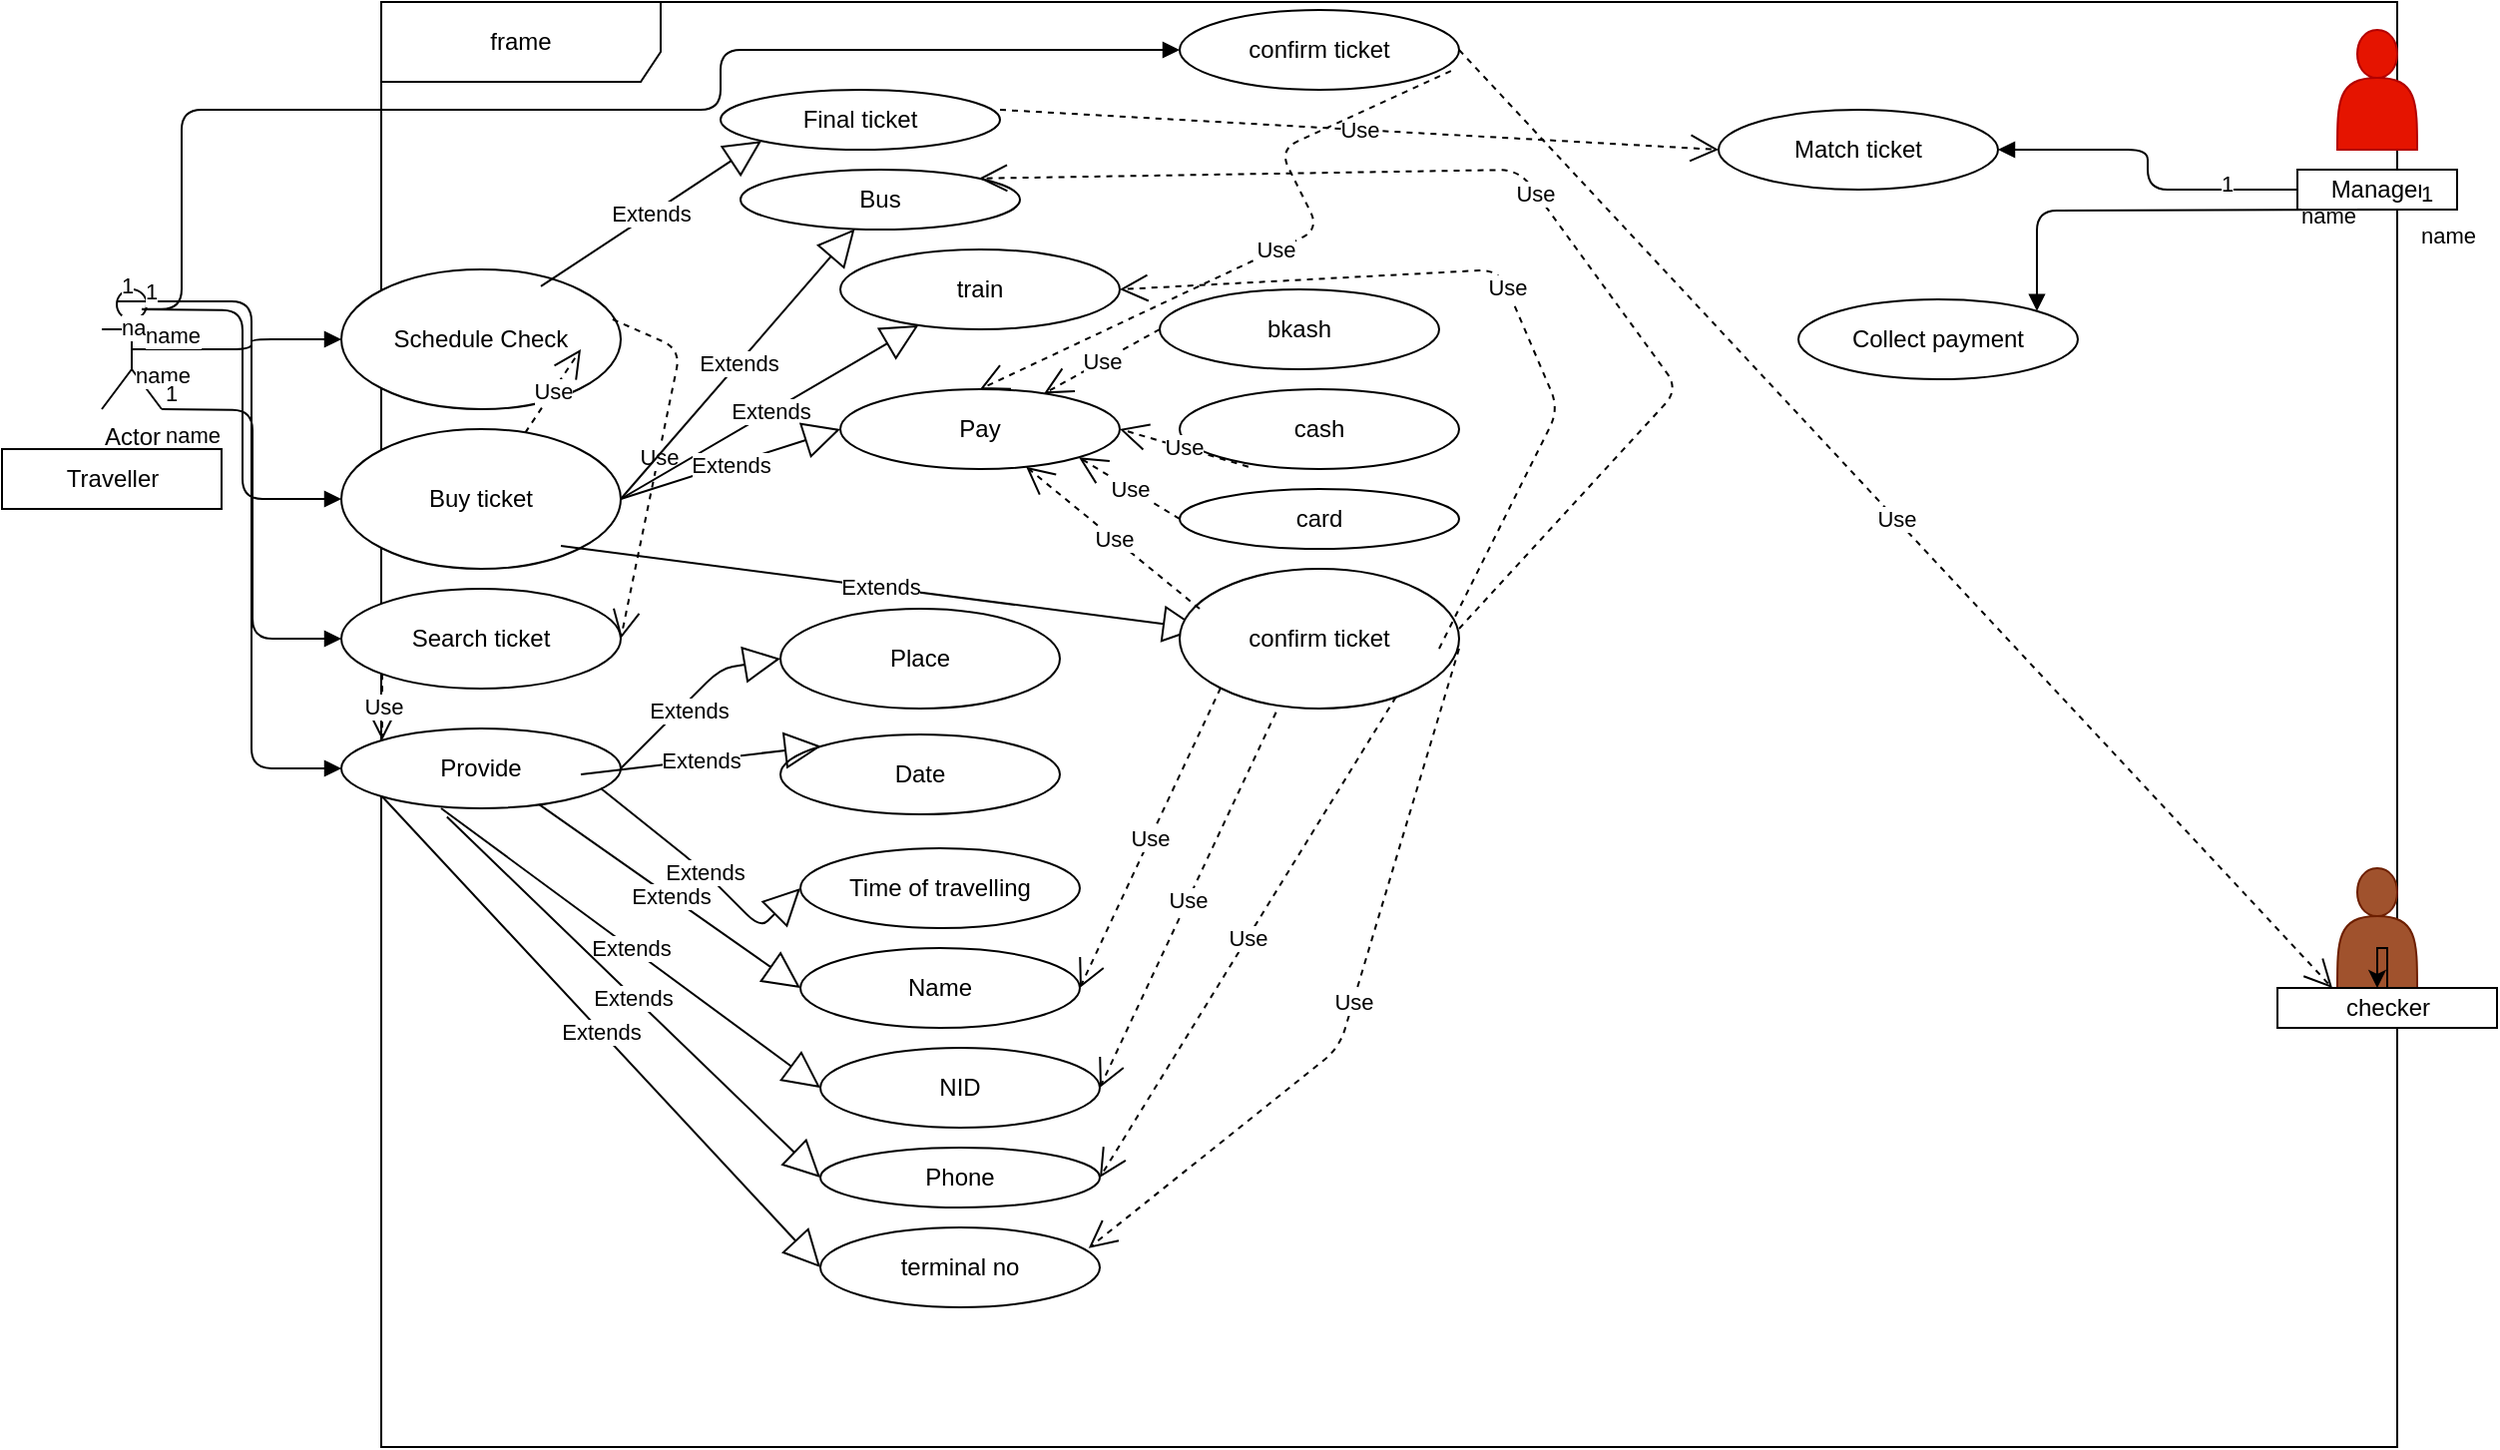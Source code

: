<mxfile version="14.4.2" type="google"><diagram name="Page-1" id="e7e014a7-5840-1c2e-5031-d8a46d1fe8dd"><mxGraphModel dx="1183" dy="646" grid="1" gridSize="10" guides="1" tooltips="1" connect="1" arrows="1" fold="1" page="1" pageScale="1" pageWidth="1169" pageHeight="826" background="#ffffff" math="0" shadow="0"><root><mxCell id="0"/><mxCell id="1" parent="0"/><mxCell id="D7g1o-QtEcOniAYana7F-42" value="Actor" style="shape=umlActor;verticalLabelPosition=bottom;verticalAlign=top;html=1;outlineConnect=0;" vertex="1" parent="1"><mxGeometry x="150" y="170" width="30" height="60" as="geometry"/></mxCell><mxCell id="D7g1o-QtEcOniAYana7F-46" value="frame" style="shape=umlFrame;whiteSpace=wrap;html=1;width=140;height=40;" vertex="1" parent="1"><mxGeometry x="290" y="26" width="1010" height="724" as="geometry"/></mxCell><mxCell id="D7g1o-QtEcOniAYana7F-52" value="Schedule Check" style="ellipse;whiteSpace=wrap;html=1;" vertex="1" parent="1"><mxGeometry x="270" y="160" width="140" height="70" as="geometry"/></mxCell><mxCell id="D7g1o-QtEcOniAYana7F-53" value="name" style="endArrow=block;endFill=1;html=1;edgeStyle=orthogonalEdgeStyle;align=left;verticalAlign=top;exitX=0.5;exitY=0.5;exitDx=0;exitDy=0;exitPerimeter=0;entryX=0;entryY=0.5;entryDx=0;entryDy=0;" edge="1" parent="1" source="D7g1o-QtEcOniAYana7F-42" target="D7g1o-QtEcOniAYana7F-52"><mxGeometry x="-1" relative="1" as="geometry"><mxPoint x="500" y="370" as="sourcePoint"/><mxPoint x="660" y="370" as="targetPoint"/></mxGeometry></mxCell><mxCell id="D7g1o-QtEcOniAYana7F-54" value="1" style="edgeLabel;resizable=0;html=1;align=left;verticalAlign=bottom;" connectable="0" vertex="1" parent="D7g1o-QtEcOniAYana7F-53"><mxGeometry x="-1" relative="1" as="geometry"/></mxCell><mxCell id="D7g1o-QtEcOniAYana7F-55" value="name" style="endArrow=block;endFill=1;html=1;edgeStyle=orthogonalEdgeStyle;align=left;verticalAlign=top;entryX=0;entryY=0.5;entryDx=0;entryDy=0;" edge="1" parent="1" target="D7g1o-QtEcOniAYana7F-58"><mxGeometry x="-1" relative="1" as="geometry"><mxPoint x="170" y="180" as="sourcePoint"/><mxPoint x="330" y="180" as="targetPoint"/></mxGeometry></mxCell><mxCell id="D7g1o-QtEcOniAYana7F-56" value="1" style="edgeLabel;resizable=0;html=1;align=left;verticalAlign=bottom;" connectable="0" vertex="1" parent="D7g1o-QtEcOniAYana7F-55"><mxGeometry x="-1" relative="1" as="geometry"/></mxCell><mxCell id="D7g1o-QtEcOniAYana7F-58" value="Buy ticket" style="ellipse;whiteSpace=wrap;html=1;" vertex="1" parent="1"><mxGeometry x="270" y="240" width="140" height="70" as="geometry"/></mxCell><mxCell id="D7g1o-QtEcOniAYana7F-59" value="Search ticket" style="ellipse;whiteSpace=wrap;html=1;" vertex="1" parent="1"><mxGeometry x="270" y="320" width="140" height="50" as="geometry"/></mxCell><mxCell id="D7g1o-QtEcOniAYana7F-60" value="name" style="endArrow=block;endFill=1;html=1;edgeStyle=orthogonalEdgeStyle;align=left;verticalAlign=top;entryX=0;entryY=0.5;entryDx=0;entryDy=0;" edge="1" parent="1" target="D7g1o-QtEcOniAYana7F-59"><mxGeometry x="-1" relative="1" as="geometry"><mxPoint x="180" y="230" as="sourcePoint"/><mxPoint x="340" y="230" as="targetPoint"/></mxGeometry></mxCell><mxCell id="D7g1o-QtEcOniAYana7F-61" value="1" style="edgeLabel;resizable=0;html=1;align=left;verticalAlign=bottom;" connectable="0" vertex="1" parent="D7g1o-QtEcOniAYana7F-60"><mxGeometry x="-1" relative="1" as="geometry"/></mxCell><mxCell id="D7g1o-QtEcOniAYana7F-62" value="Use" style="endArrow=open;endSize=12;dashed=1;html=1;" edge="1" parent="1" source="D7g1o-QtEcOniAYana7F-58"><mxGeometry width="160" relative="1" as="geometry"><mxPoint x="500" y="370" as="sourcePoint"/><mxPoint x="390" y="200" as="targetPoint"/></mxGeometry></mxCell><mxCell id="D7g1o-QtEcOniAYana7F-64" value="Use" style="endArrow=open;endSize=12;dashed=1;html=1;exitX=0.971;exitY=0.357;exitDx=0;exitDy=0;exitPerimeter=0;entryX=1;entryY=0.5;entryDx=0;entryDy=0;" edge="1" parent="1" source="D7g1o-QtEcOniAYana7F-52" target="D7g1o-QtEcOniAYana7F-59"><mxGeometry width="160" relative="1" as="geometry"><mxPoint x="500" y="370" as="sourcePoint"/><mxPoint x="660" y="370" as="targetPoint"/><Array as="points"><mxPoint x="440" y="200"/></Array></mxGeometry></mxCell><mxCell id="D7g1o-QtEcOniAYana7F-65" value="Traveller" style="html=1;" vertex="1" parent="1"><mxGeometry x="100" y="250" width="110" height="30" as="geometry"/></mxCell><mxCell id="D7g1o-QtEcOniAYana7F-66" value="bkash" style="ellipse;whiteSpace=wrap;html=1;" vertex="1" parent="1"><mxGeometry x="680" y="170" width="140" height="40" as="geometry"/></mxCell><mxCell id="D7g1o-QtEcOniAYana7F-67" value="Pay" style="ellipse;whiteSpace=wrap;html=1;" vertex="1" parent="1"><mxGeometry x="520" y="220" width="140" height="40" as="geometry"/></mxCell><mxCell id="D7g1o-QtEcOniAYana7F-68" value="Provide" style="ellipse;whiteSpace=wrap;html=1;" vertex="1" parent="1"><mxGeometry x="270" y="390" width="140" height="40" as="geometry"/></mxCell><mxCell id="D7g1o-QtEcOniAYana7F-69" value="Extends" style="endArrow=block;endSize=16;endFill=0;html=1;exitX=1;exitY=0.5;exitDx=0;exitDy=0;" edge="1" parent="1" source="D7g1o-QtEcOniAYana7F-58" target="D7g1o-QtEcOniAYana7F-70"><mxGeometry width="160" relative="1" as="geometry"><mxPoint x="500" y="370" as="sourcePoint"/><mxPoint x="540" y="280" as="targetPoint"/></mxGeometry></mxCell><mxCell id="D7g1o-QtEcOniAYana7F-70" value="Bus" style="ellipse;whiteSpace=wrap;html=1;" vertex="1" parent="1"><mxGeometry x="470" y="110" width="140" height="30" as="geometry"/></mxCell><mxCell id="D7g1o-QtEcOniAYana7F-71" value="Extends" style="endArrow=block;endSize=16;endFill=0;html=1;exitX=1;exitY=0.5;exitDx=0;exitDy=0;" edge="1" parent="1" source="D7g1o-QtEcOniAYana7F-58" target="D7g1o-QtEcOniAYana7F-72"><mxGeometry width="160" relative="1" as="geometry"><mxPoint x="500" y="370" as="sourcePoint"/><mxPoint x="540" y="300" as="targetPoint"/></mxGeometry></mxCell><mxCell id="D7g1o-QtEcOniAYana7F-72" value="train" style="ellipse;whiteSpace=wrap;html=1;" vertex="1" parent="1"><mxGeometry x="520" y="150" width="140" height="40" as="geometry"/></mxCell><mxCell id="D7g1o-QtEcOniAYana7F-73" value="name" style="endArrow=block;endFill=1;html=1;edgeStyle=orthogonalEdgeStyle;align=left;verticalAlign=top;exitX=0.25;exitY=0.1;exitDx=0;exitDy=0;exitPerimeter=0;entryX=0;entryY=0.5;entryDx=0;entryDy=0;" edge="1" parent="1" source="D7g1o-QtEcOniAYana7F-42" target="D7g1o-QtEcOniAYana7F-68"><mxGeometry x="-1" relative="1" as="geometry"><mxPoint x="500" y="370" as="sourcePoint"/><mxPoint x="660" y="370" as="targetPoint"/></mxGeometry></mxCell><mxCell id="D7g1o-QtEcOniAYana7F-74" value="1" style="edgeLabel;resizable=0;html=1;align=left;verticalAlign=bottom;" connectable="0" vertex="1" parent="D7g1o-QtEcOniAYana7F-73"><mxGeometry x="-1" relative="1" as="geometry"/></mxCell><mxCell id="D7g1o-QtEcOniAYana7F-75" value="Place" style="ellipse;whiteSpace=wrap;html=1;" vertex="1" parent="1"><mxGeometry x="490" y="330" width="140" height="50" as="geometry"/></mxCell><mxCell id="D7g1o-QtEcOniAYana7F-76" value="Date" style="ellipse;whiteSpace=wrap;html=1;" vertex="1" parent="1"><mxGeometry x="490" y="393" width="140" height="40" as="geometry"/></mxCell><mxCell id="D7g1o-QtEcOniAYana7F-77" value="Time of travelling" style="ellipse;whiteSpace=wrap;html=1;" vertex="1" parent="1"><mxGeometry x="500" y="450" width="140" height="40" as="geometry"/></mxCell><mxCell id="D7g1o-QtEcOniAYana7F-78" value="Use" style="endArrow=open;endSize=12;dashed=1;html=1;entryX=0;entryY=0;entryDx=0;entryDy=0;exitX=0;exitY=1;exitDx=0;exitDy=0;" edge="1" parent="1" source="D7g1o-QtEcOniAYana7F-59" target="D7g1o-QtEcOniAYana7F-68"><mxGeometry width="160" relative="1" as="geometry"><mxPoint x="500" y="370" as="sourcePoint"/><mxPoint x="660" y="370" as="targetPoint"/></mxGeometry></mxCell><mxCell id="D7g1o-QtEcOniAYana7F-79" value="Extends" style="endArrow=block;endSize=16;endFill=0;html=1;entryX=0;entryY=0.5;entryDx=0;entryDy=0;" edge="1" parent="1" target="D7g1o-QtEcOniAYana7F-77"><mxGeometry width="160" relative="1" as="geometry"><mxPoint x="400" y="420" as="sourcePoint"/><mxPoint x="660" y="370" as="targetPoint"/><Array as="points"><mxPoint x="450" y="460"/><mxPoint x="480" y="490"/></Array></mxGeometry></mxCell><mxCell id="D7g1o-QtEcOniAYana7F-80" value="Extends" style="endArrow=block;endSize=16;endFill=0;html=1;entryX=0;entryY=0;entryDx=0;entryDy=0;" edge="1" parent="1" target="D7g1o-QtEcOniAYana7F-76"><mxGeometry width="160" relative="1" as="geometry"><mxPoint x="390" y="413" as="sourcePoint"/><mxPoint x="550" y="413" as="targetPoint"/></mxGeometry></mxCell><mxCell id="D7g1o-QtEcOniAYana7F-81" value="Extends" style="endArrow=block;endSize=16;endFill=0;html=1;exitX=1;exitY=0.5;exitDx=0;exitDy=0;entryX=0;entryY=0.5;entryDx=0;entryDy=0;" edge="1" parent="1" source="D7g1o-QtEcOniAYana7F-68" target="D7g1o-QtEcOniAYana7F-75"><mxGeometry x="-0.137" y="-4" width="160" relative="1" as="geometry"><mxPoint x="500" y="370" as="sourcePoint"/><mxPoint x="660" y="370" as="targetPoint"/><Array as="points"><mxPoint x="460" y="360"/></Array><mxPoint y="-1" as="offset"/></mxGeometry></mxCell><mxCell id="D7g1o-QtEcOniAYana7F-82" value="Extends" style="endArrow=block;endSize=16;endFill=0;html=1;exitX=1;exitY=0.5;exitDx=0;exitDy=0;entryX=0;entryY=0.5;entryDx=0;entryDy=0;" edge="1" parent="1" source="D7g1o-QtEcOniAYana7F-58" target="D7g1o-QtEcOniAYana7F-67"><mxGeometry width="160" relative="1" as="geometry"><mxPoint x="500" y="370" as="sourcePoint"/><mxPoint x="660" y="370" as="targetPoint"/></mxGeometry></mxCell><mxCell id="D7g1o-QtEcOniAYana7F-83" value="cash" style="ellipse;whiteSpace=wrap;html=1;" vertex="1" parent="1"><mxGeometry x="690" y="220" width="140" height="40" as="geometry"/></mxCell><mxCell id="D7g1o-QtEcOniAYana7F-84" value="card" style="ellipse;whiteSpace=wrap;html=1;" vertex="1" parent="1"><mxGeometry x="690" y="270" width="140" height="30" as="geometry"/></mxCell><mxCell id="D7g1o-QtEcOniAYana7F-85" value="Use" style="endArrow=open;endSize=12;dashed=1;html=1;exitX=0;exitY=0.5;exitDx=0;exitDy=0;" edge="1" parent="1" source="D7g1o-QtEcOniAYana7F-66" target="D7g1o-QtEcOniAYana7F-67"><mxGeometry width="160" relative="1" as="geometry"><mxPoint x="500" y="370" as="sourcePoint"/><mxPoint x="660" y="370" as="targetPoint"/></mxGeometry></mxCell><mxCell id="D7g1o-QtEcOniAYana7F-86" value="Use" style="endArrow=open;endSize=12;dashed=1;html=1;exitX=0.246;exitY=0.971;exitDx=0;exitDy=0;exitPerimeter=0;entryX=1;entryY=0.5;entryDx=0;entryDy=0;" edge="1" parent="1" source="D7g1o-QtEcOniAYana7F-83" target="D7g1o-QtEcOniAYana7F-67"><mxGeometry width="160" relative="1" as="geometry"><mxPoint x="500" y="370" as="sourcePoint"/><mxPoint x="660" y="370" as="targetPoint"/></mxGeometry></mxCell><mxCell id="D7g1o-QtEcOniAYana7F-87" value="Use" style="endArrow=open;endSize=12;dashed=1;html=1;entryX=1;entryY=1;entryDx=0;entryDy=0;exitX=0;exitY=0.5;exitDx=0;exitDy=0;" edge="1" parent="1" source="D7g1o-QtEcOniAYana7F-84" target="D7g1o-QtEcOniAYana7F-67"><mxGeometry width="160" relative="1" as="geometry"><mxPoint x="500" y="370" as="sourcePoint"/><mxPoint x="660" y="370" as="targetPoint"/></mxGeometry></mxCell><mxCell id="D7g1o-QtEcOniAYana7F-88" value="Name" style="ellipse;whiteSpace=wrap;html=1;" vertex="1" parent="1"><mxGeometry x="500" y="500" width="140" height="40" as="geometry"/></mxCell><mxCell id="D7g1o-QtEcOniAYana7F-89" value="NID" style="ellipse;whiteSpace=wrap;html=1;" vertex="1" parent="1"><mxGeometry x="510" y="550" width="140" height="40" as="geometry"/></mxCell><mxCell id="D7g1o-QtEcOniAYana7F-90" value="Phone" style="ellipse;whiteSpace=wrap;html=1;" vertex="1" parent="1"><mxGeometry x="510" y="600" width="140" height="30" as="geometry"/></mxCell><mxCell id="D7g1o-QtEcOniAYana7F-91" value="terminal no" style="ellipse;whiteSpace=wrap;html=1;" vertex="1" parent="1"><mxGeometry x="510" y="640" width="140" height="40" as="geometry"/></mxCell><mxCell id="D7g1o-QtEcOniAYana7F-92" value="Extends" style="endArrow=block;endSize=16;endFill=0;html=1;exitX=0.708;exitY=0.952;exitDx=0;exitDy=0;exitPerimeter=0;entryX=0;entryY=0.5;entryDx=0;entryDy=0;" edge="1" parent="1" source="D7g1o-QtEcOniAYana7F-68" target="D7g1o-QtEcOniAYana7F-88"><mxGeometry width="160" relative="1" as="geometry"><mxPoint x="500" y="530" as="sourcePoint"/><mxPoint x="660" y="530" as="targetPoint"/></mxGeometry></mxCell><mxCell id="D7g1o-QtEcOniAYana7F-93" value="Extends" style="endArrow=block;endSize=16;endFill=0;html=1;entryX=0;entryY=0.5;entryDx=0;entryDy=0;" edge="1" parent="1" target="D7g1o-QtEcOniAYana7F-89"><mxGeometry width="160" relative="1" as="geometry"><mxPoint x="320" y="430" as="sourcePoint"/><mxPoint x="480" y="430" as="targetPoint"/></mxGeometry></mxCell><mxCell id="D7g1o-QtEcOniAYana7F-94" value="Extends" style="endArrow=block;endSize=16;endFill=0;html=1;exitX=0.378;exitY=1.106;exitDx=0;exitDy=0;exitPerimeter=0;entryX=0;entryY=0.5;entryDx=0;entryDy=0;" edge="1" parent="1" source="D7g1o-QtEcOniAYana7F-68" target="D7g1o-QtEcOniAYana7F-90"><mxGeometry width="160" relative="1" as="geometry"><mxPoint x="500" y="530" as="sourcePoint"/><mxPoint x="660" y="530" as="targetPoint"/></mxGeometry></mxCell><mxCell id="D7g1o-QtEcOniAYana7F-95" value="Extends" style="endArrow=block;endSize=16;endFill=0;html=1;entryX=0;entryY=0.5;entryDx=0;entryDy=0;exitX=0;exitY=1;exitDx=0;exitDy=0;" edge="1" parent="1" source="D7g1o-QtEcOniAYana7F-68" target="D7g1o-QtEcOniAYana7F-91"><mxGeometry width="160" relative="1" as="geometry"><mxPoint x="320" y="440" as="sourcePoint"/><mxPoint x="660" y="530" as="targetPoint"/></mxGeometry></mxCell><mxCell id="D7g1o-QtEcOniAYana7F-102" value="Extends" style="endArrow=block;endSize=16;endFill=0;html=1;" edge="1" parent="1"><mxGeometry width="160" relative="1" as="geometry"><mxPoint x="380" y="298.46" as="sourcePoint"/><mxPoint x="700" y="340" as="targetPoint"/></mxGeometry></mxCell><mxCell id="D7g1o-QtEcOniAYana7F-103" value="confirm ticket" style="ellipse;whiteSpace=wrap;html=1;" vertex="1" parent="1"><mxGeometry x="690" y="310" width="140" height="70" as="geometry"/></mxCell><mxCell id="D7g1o-QtEcOniAYana7F-105" value="Use" style="endArrow=open;endSize=12;dashed=1;html=1;exitX=0;exitY=1;exitDx=0;exitDy=0;entryX=1;entryY=0.5;entryDx=0;entryDy=0;" edge="1" parent="1" source="D7g1o-QtEcOniAYana7F-103" target="D7g1o-QtEcOniAYana7F-88"><mxGeometry width="160" relative="1" as="geometry"><mxPoint x="400" y="400" as="sourcePoint"/><mxPoint x="560" y="400" as="targetPoint"/></mxGeometry></mxCell><mxCell id="D7g1o-QtEcOniAYana7F-106" value="Use" style="endArrow=open;endSize=12;dashed=1;html=1;exitX=0.345;exitY=1.027;exitDx=0;exitDy=0;exitPerimeter=0;entryX=1;entryY=0.5;entryDx=0;entryDy=0;" edge="1" parent="1" source="D7g1o-QtEcOniAYana7F-103" target="D7g1o-QtEcOniAYana7F-89"><mxGeometry width="160" relative="1" as="geometry"><mxPoint x="400" y="400" as="sourcePoint"/><mxPoint x="560" y="400" as="targetPoint"/></mxGeometry></mxCell><mxCell id="D7g1o-QtEcOniAYana7F-107" value="Use" style="endArrow=open;endSize=12;dashed=1;html=1;exitX=0.774;exitY=0.918;exitDx=0;exitDy=0;exitPerimeter=0;entryX=1;entryY=0.5;entryDx=0;entryDy=0;" edge="1" parent="1" source="D7g1o-QtEcOniAYana7F-103" target="D7g1o-QtEcOniAYana7F-90"><mxGeometry width="160" relative="1" as="geometry"><mxPoint x="400" y="400" as="sourcePoint"/><mxPoint x="560" y="400" as="targetPoint"/></mxGeometry></mxCell><mxCell id="D7g1o-QtEcOniAYana7F-108" value="Use" style="endArrow=open;endSize=12;dashed=1;html=1;entryX=0.96;entryY=0.26;entryDx=0;entryDy=0;entryPerimeter=0;" edge="1" parent="1" target="D7g1o-QtEcOniAYana7F-91"><mxGeometry width="160" relative="1" as="geometry"><mxPoint x="830" y="350" as="sourcePoint"/><mxPoint x="990" y="350" as="targetPoint"/><Array as="points"><mxPoint x="770" y="550"/></Array></mxGeometry></mxCell><mxCell id="D7g1o-QtEcOniAYana7F-109" value="Use" style="endArrow=open;endSize=12;dashed=1;html=1;entryX=1;entryY=0;entryDx=0;entryDy=0;" edge="1" parent="1" target="D7g1o-QtEcOniAYana7F-70"><mxGeometry width="160" relative="1" as="geometry"><mxPoint x="830" y="340" as="sourcePoint"/><mxPoint x="990" y="340" as="targetPoint"/><Array as="points"><mxPoint x="940" y="220"/><mxPoint x="860" y="110"/></Array></mxGeometry></mxCell><mxCell id="D7g1o-QtEcOniAYana7F-110" value="Use" style="endArrow=open;endSize=12;dashed=1;html=1;entryX=1;entryY=0.5;entryDx=0;entryDy=0;" edge="1" parent="1" target="D7g1o-QtEcOniAYana7F-72"><mxGeometry width="160" relative="1" as="geometry"><mxPoint x="820" y="350" as="sourcePoint"/><mxPoint x="980" y="350" as="targetPoint"/><Array as="points"><mxPoint x="880" y="230"/><mxPoint x="850" y="160"/></Array></mxGeometry></mxCell><mxCell id="D7g1o-QtEcOniAYana7F-111" value="" style="shape=actor;whiteSpace=wrap;html=1;fillColor=#e51400;strokeColor=#B20000;fontColor=#ffffff;" vertex="1" parent="1"><mxGeometry x="1270" y="40" width="40" height="60" as="geometry"/></mxCell><mxCell id="D7g1o-QtEcOniAYana7F-112" value="Use" style="endArrow=open;endSize=12;dashed=1;html=1;" edge="1" parent="1" target="D7g1o-QtEcOniAYana7F-67"><mxGeometry width="160" relative="1" as="geometry"><mxPoint x="700" y="330" as="sourcePoint"/><mxPoint x="860" y="330" as="targetPoint"/></mxGeometry></mxCell><mxCell id="D7g1o-QtEcOniAYana7F-113" value="Manager" style="html=1;" vertex="1" parent="1"><mxGeometry x="1250" y="110" width="80" height="20" as="geometry"/></mxCell><mxCell id="D7g1o-QtEcOniAYana7F-116" value="Collect payment" style="ellipse;whiteSpace=wrap;html=1;" vertex="1" parent="1"><mxGeometry x="1000" y="175" width="140" height="40" as="geometry"/></mxCell><mxCell id="D7g1o-QtEcOniAYana7F-117" value="Match ticket" style="ellipse;whiteSpace=wrap;html=1;" vertex="1" parent="1"><mxGeometry x="960" y="80" width="140" height="40" as="geometry"/></mxCell><mxCell id="D7g1o-QtEcOniAYana7F-118" value="Final ticket" style="ellipse;whiteSpace=wrap;html=1;" vertex="1" parent="1"><mxGeometry x="460" y="70" width="140" height="30" as="geometry"/></mxCell><mxCell id="D7g1o-QtEcOniAYana7F-119" value="Extends" style="endArrow=block;endSize=16;endFill=0;html=1;entryX=0;entryY=1;entryDx=0;entryDy=0;" edge="1" parent="1" target="D7g1o-QtEcOniAYana7F-118"><mxGeometry width="160" relative="1" as="geometry"><mxPoint x="370" y="168.46" as="sourcePoint"/><mxPoint x="530" y="168.46" as="targetPoint"/></mxGeometry></mxCell><mxCell id="D7g1o-QtEcOniAYana7F-120" value="Use" style="endArrow=open;endSize=12;dashed=1;html=1;entryX=0;entryY=0.5;entryDx=0;entryDy=0;" edge="1" parent="1" target="D7g1o-QtEcOniAYana7F-117"><mxGeometry width="160" relative="1" as="geometry"><mxPoint x="600" y="80" as="sourcePoint"/><mxPoint x="760" y="80" as="targetPoint"/></mxGeometry></mxCell><mxCell id="D7g1o-QtEcOniAYana7F-121" value="name" style="endArrow=block;endFill=1;html=1;edgeStyle=orthogonalEdgeStyle;align=left;verticalAlign=top;entryX=1;entryY=0.5;entryDx=0;entryDy=0;exitX=0;exitY=0.5;exitDx=0;exitDy=0;" edge="1" parent="1" source="D7g1o-QtEcOniAYana7F-113" target="D7g1o-QtEcOniAYana7F-117"><mxGeometry x="-1" relative="1" as="geometry"><mxPoint x="1350" y="135" as="sourcePoint"/><mxPoint x="1510" y="135" as="targetPoint"/></mxGeometry></mxCell><mxCell id="D7g1o-QtEcOniAYana7F-122" value="1" style="edgeLabel;resizable=0;html=1;align=left;verticalAlign=bottom;" connectable="0" vertex="1" parent="D7g1o-QtEcOniAYana7F-121"><mxGeometry x="-1" relative="1" as="geometry"><mxPoint x="-40" y="5" as="offset"/></mxGeometry></mxCell><mxCell id="D7g1o-QtEcOniAYana7F-123" value="name" style="endArrow=block;endFill=1;html=1;edgeStyle=orthogonalEdgeStyle;align=left;verticalAlign=top;entryX=1;entryY=0;entryDx=0;entryDy=0;" edge="1" parent="1" target="D7g1o-QtEcOniAYana7F-116"><mxGeometry x="-1" relative="1" as="geometry"><mxPoint x="1310" y="130" as="sourcePoint"/><mxPoint x="1240" y="240" as="targetPoint"/></mxGeometry></mxCell><mxCell id="D7g1o-QtEcOniAYana7F-124" value="1" style="edgeLabel;resizable=0;html=1;align=left;verticalAlign=bottom;" connectable="0" vertex="1" parent="D7g1o-QtEcOniAYana7F-123"><mxGeometry x="-1" relative="1" as="geometry"/></mxCell><mxCell id="D7g1o-QtEcOniAYana7F-126" value="confirm ticket" style="ellipse;whiteSpace=wrap;html=1;" vertex="1" parent="1"><mxGeometry x="690" y="30" width="140" height="40" as="geometry"/></mxCell><mxCell id="D7g1o-QtEcOniAYana7F-129" value="name" style="endArrow=block;endFill=1;html=1;edgeStyle=orthogonalEdgeStyle;align=left;verticalAlign=top;entryX=0;entryY=0.5;entryDx=0;entryDy=0;" edge="1" parent="1" target="D7g1o-QtEcOniAYana7F-126"><mxGeometry x="-1" relative="1" as="geometry"><mxPoint x="170" y="179.92" as="sourcePoint"/><mxPoint x="460" y="19.92" as="targetPoint"/><Array as="points"><mxPoint x="190" y="180"/><mxPoint x="190" y="80"/><mxPoint x="460" y="80"/><mxPoint x="460" y="50"/></Array></mxGeometry></mxCell><mxCell id="D7g1o-QtEcOniAYana7F-130" value="1" style="edgeLabel;resizable=0;html=1;align=left;verticalAlign=bottom;" connectable="0" vertex="1" parent="D7g1o-QtEcOniAYana7F-129"><mxGeometry x="-1" relative="1" as="geometry"/></mxCell><mxCell id="D7g1o-QtEcOniAYana7F-131" value="Use" style="endArrow=open;endSize=12;dashed=1;html=1;exitX=0.971;exitY=0.763;exitDx=0;exitDy=0;exitPerimeter=0;entryX=0.5;entryY=0;entryDx=0;entryDy=0;" edge="1" parent="1" source="D7g1o-QtEcOniAYana7F-126" target="D7g1o-QtEcOniAYana7F-67"><mxGeometry width="160" relative="1" as="geometry"><mxPoint x="740" y="-30" as="sourcePoint"/><mxPoint x="900" y="-30" as="targetPoint"/><Array as="points"><mxPoint x="740" y="100"/><mxPoint x="760" y="140"/></Array></mxGeometry></mxCell><mxCell id="D7g1o-QtEcOniAYana7F-132" value="" style="shape=actor;whiteSpace=wrap;html=1;fillColor=#a0522d;strokeColor=#6D1F00;fontColor=#ffffff;" vertex="1" parent="1"><mxGeometry x="1270" y="460" width="40" height="60" as="geometry"/></mxCell><mxCell id="D7g1o-QtEcOniAYana7F-135" value="" style="edgeStyle=orthogonalEdgeStyle;rounded=0;orthogonalLoop=1;jettySize=auto;html=1;" edge="1" parent="1" source="D7g1o-QtEcOniAYana7F-133" target="D7g1o-QtEcOniAYana7F-132"><mxGeometry relative="1" as="geometry"/></mxCell><mxCell id="D7g1o-QtEcOniAYana7F-133" value="checker" style="html=1;" vertex="1" parent="1"><mxGeometry x="1240" y="520" width="110" height="20" as="geometry"/></mxCell><mxCell id="D7g1o-QtEcOniAYana7F-136" value="Use" style="endArrow=open;endSize=12;dashed=1;html=1;exitX=1;exitY=0.5;exitDx=0;exitDy=0;entryX=0.25;entryY=0;entryDx=0;entryDy=0;" edge="1" parent="1" source="D7g1o-QtEcOniAYana7F-126" target="D7g1o-QtEcOniAYana7F-133"><mxGeometry width="160" relative="1" as="geometry"><mxPoint x="1000" y="390" as="sourcePoint"/><mxPoint x="1160" y="390" as="targetPoint"/></mxGeometry></mxCell></root></mxGraphModel></diagram></mxfile>